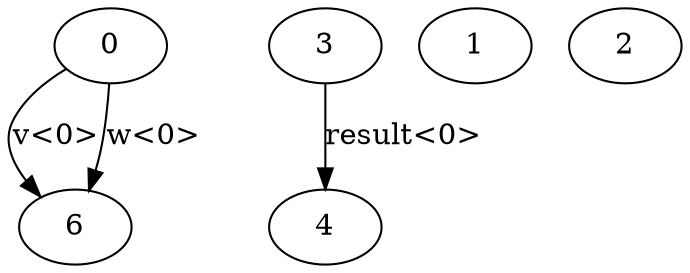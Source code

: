 digraph G {
n0->n6 [label="v<0>"]
n0->n6 [label="w<0>"]
n0[label="0"]
n6[label="6"]
n3->n4 [label="result<0>"]
n3[label="3"]
n4[label="4"]
n1[label="1"]
n2[label="2"]
}
